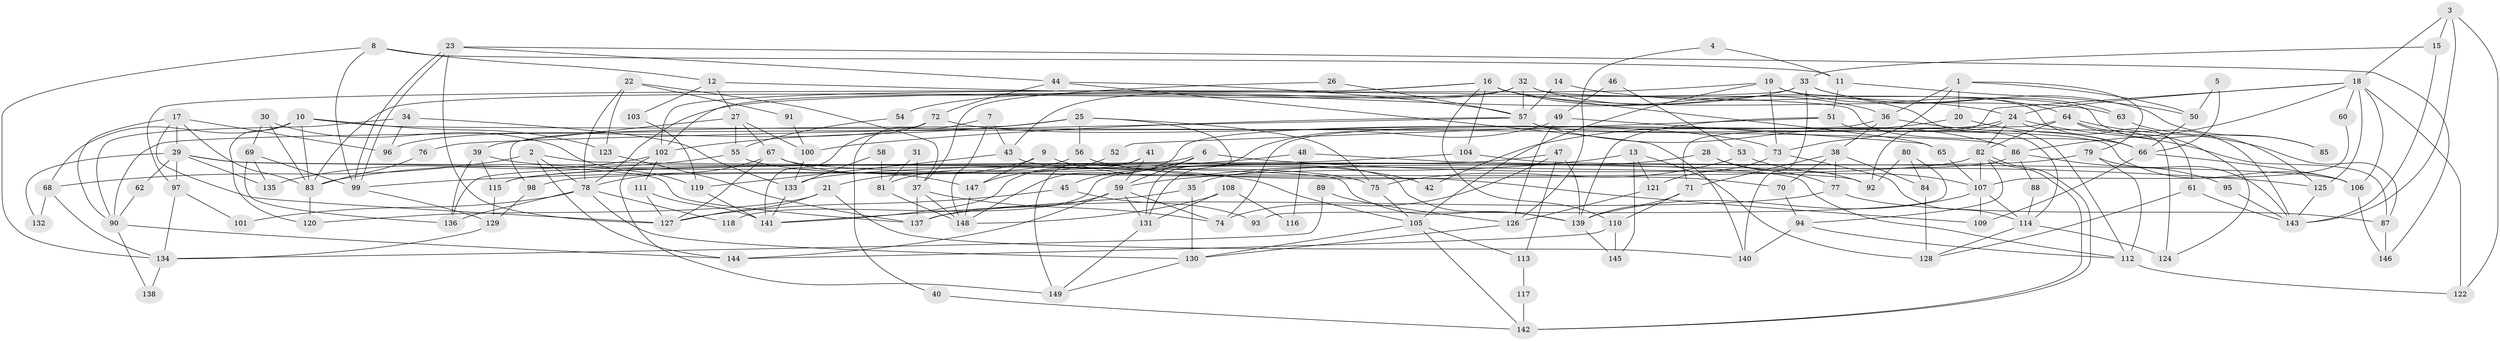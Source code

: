 // coarse degree distribution, {2: 0.20454545454545456, 5: 0.11363636363636363, 4: 0.20454545454545456, 6: 0.022727272727272728, 7: 0.11363636363636363, 9: 0.045454545454545456, 3: 0.09090909090909091, 13: 0.022727272727272728, 10: 0.045454545454545456, 8: 0.09090909090909091, 21: 0.022727272727272728, 16: 0.022727272727272728}
// Generated by graph-tools (version 1.1) at 2025/54/03/04/25 21:54:22]
// undirected, 149 vertices, 298 edges
graph export_dot {
graph [start="1"]
  node [color=gray90,style=filled];
  1;
  2;
  3;
  4;
  5;
  6;
  7;
  8;
  9;
  10;
  11;
  12;
  13;
  14;
  15;
  16;
  17;
  18;
  19;
  20;
  21;
  22;
  23;
  24;
  25;
  26;
  27;
  28;
  29;
  30;
  31;
  32;
  33;
  34;
  35;
  36;
  37;
  38;
  39;
  40;
  41;
  42;
  43;
  44;
  45;
  46;
  47;
  48;
  49;
  50;
  51;
  52;
  53;
  54;
  55;
  56;
  57;
  58;
  59;
  60;
  61;
  62;
  63;
  64;
  65;
  66;
  67;
  68;
  69;
  70;
  71;
  72;
  73;
  74;
  75;
  76;
  77;
  78;
  79;
  80;
  81;
  82;
  83;
  84;
  85;
  86;
  87;
  88;
  89;
  90;
  91;
  92;
  93;
  94;
  95;
  96;
  97;
  98;
  99;
  100;
  101;
  102;
  103;
  104;
  105;
  106;
  107;
  108;
  109;
  110;
  111;
  112;
  113;
  114;
  115;
  116;
  117;
  118;
  119;
  120;
  121;
  122;
  123;
  124;
  125;
  126;
  127;
  128;
  129;
  130;
  131;
  132;
  133;
  134;
  135;
  136;
  137;
  138;
  139;
  140;
  141;
  142;
  143;
  144;
  145;
  146;
  147;
  148;
  149;
  1 -- 79;
  1 -- 73;
  1 -- 20;
  1 -- 36;
  1 -- 50;
  2 -- 139;
  2 -- 78;
  2 -- 68;
  2 -- 144;
  3 -- 143;
  3 -- 18;
  3 -- 15;
  3 -- 122;
  4 -- 126;
  4 -- 11;
  5 -- 50;
  5 -- 66;
  6 -- 59;
  6 -- 125;
  6 -- 45;
  6 -- 136;
  7 -- 148;
  7 -- 43;
  7 -- 40;
  8 -- 134;
  8 -- 99;
  8 -- 11;
  8 -- 12;
  9 -- 147;
  9 -- 21;
  9 -- 42;
  10 -- 83;
  10 -- 123;
  10 -- 68;
  10 -- 86;
  10 -- 120;
  11 -- 50;
  11 -- 51;
  12 -- 27;
  12 -- 66;
  12 -- 103;
  13 -- 145;
  13 -- 128;
  13 -- 59;
  13 -- 121;
  14 -- 24;
  14 -- 57;
  15 -- 143;
  15 -- 33;
  16 -- 104;
  16 -- 102;
  16 -- 36;
  16 -- 63;
  16 -- 65;
  16 -- 97;
  16 -- 110;
  17 -- 83;
  17 -- 90;
  17 -- 29;
  17 -- 96;
  17 -- 127;
  18 -- 122;
  18 -- 106;
  18 -- 24;
  18 -- 60;
  18 -- 71;
  18 -- 86;
  18 -- 125;
  19 -- 105;
  19 -- 73;
  19 -- 61;
  19 -- 64;
  19 -- 78;
  20 -- 66;
  20 -- 42;
  21 -- 127;
  21 -- 120;
  21 -- 140;
  22 -- 78;
  22 -- 37;
  22 -- 91;
  22 -- 123;
  23 -- 146;
  23 -- 99;
  23 -- 99;
  23 -- 44;
  23 -- 127;
  24 -- 82;
  24 -- 87;
  24 -- 92;
  24 -- 124;
  24 -- 148;
  25 -- 98;
  25 -- 102;
  25 -- 56;
  25 -- 75;
  25 -- 131;
  26 -- 57;
  26 -- 37;
  27 -- 67;
  27 -- 39;
  27 -- 55;
  27 -- 100;
  28 -- 35;
  28 -- 92;
  28 -- 77;
  29 -- 137;
  29 -- 62;
  29 -- 92;
  29 -- 97;
  29 -- 132;
  29 -- 135;
  30 -- 83;
  30 -- 119;
  30 -- 69;
  31 -- 81;
  31 -- 37;
  32 -- 112;
  32 -- 102;
  32 -- 43;
  32 -- 57;
  32 -- 125;
  33 -- 140;
  33 -- 54;
  33 -- 63;
  33 -- 83;
  33 -- 85;
  34 -- 96;
  34 -- 133;
  34 -- 90;
  35 -- 130;
  35 -- 141;
  36 -- 38;
  36 -- 66;
  36 -- 74;
  37 -- 74;
  37 -- 137;
  37 -- 148;
  38 -- 71;
  38 -- 70;
  38 -- 77;
  38 -- 84;
  39 -- 136;
  39 -- 115;
  39 -- 105;
  40 -- 142;
  41 -- 149;
  41 -- 59;
  41 -- 141;
  43 -- 139;
  43 -- 119;
  44 -- 57;
  44 -- 72;
  44 -- 140;
  45 -- 127;
  45 -- 93;
  46 -- 49;
  46 -- 53;
  47 -- 74;
  47 -- 139;
  47 -- 113;
  47 -- 115;
  48 -- 112;
  48 -- 99;
  48 -- 116;
  49 -- 65;
  49 -- 131;
  49 -- 126;
  50 -- 66;
  51 -- 114;
  51 -- 52;
  51 -- 139;
  52 -- 147;
  53 -- 107;
  53 -- 75;
  54 -- 55;
  55 -- 75;
  55 -- 83;
  56 -- 70;
  56 -- 81;
  57 -- 86;
  57 -- 76;
  57 -- 100;
  57 -- 106;
  58 -- 81;
  58 -- 133;
  59 -- 144;
  59 -- 74;
  59 -- 131;
  59 -- 137;
  60 -- 107;
  61 -- 143;
  61 -- 128;
  62 -- 90;
  63 -- 85;
  64 -- 87;
  64 -- 82;
  64 -- 90;
  64 -- 124;
  64 -- 143;
  65 -- 107;
  66 -- 106;
  66 -- 109;
  67 -- 109;
  67 -- 127;
  67 -- 78;
  67 -- 147;
  68 -- 132;
  68 -- 134;
  69 -- 136;
  69 -- 99;
  69 -- 135;
  70 -- 94;
  71 -- 110;
  71 -- 139;
  72 -- 73;
  72 -- 96;
  72 -- 141;
  73 -- 114;
  73 -- 121;
  75 -- 105;
  76 -- 83;
  77 -- 87;
  77 -- 137;
  78 -- 101;
  78 -- 118;
  78 -- 130;
  78 -- 136;
  79 -- 143;
  79 -- 133;
  79 -- 112;
  80 -- 84;
  80 -- 92;
  80 -- 93;
  81 -- 148;
  82 -- 142;
  82 -- 142;
  82 -- 94;
  82 -- 98;
  82 -- 107;
  83 -- 120;
  84 -- 128;
  86 -- 88;
  86 -- 95;
  86 -- 118;
  87 -- 146;
  88 -- 114;
  89 -- 134;
  89 -- 126;
  90 -- 138;
  90 -- 144;
  91 -- 100;
  94 -- 140;
  94 -- 112;
  95 -- 143;
  97 -- 101;
  97 -- 134;
  98 -- 129;
  99 -- 129;
  100 -- 133;
  102 -- 135;
  102 -- 111;
  102 -- 149;
  103 -- 119;
  104 -- 115;
  104 -- 106;
  105 -- 130;
  105 -- 113;
  105 -- 142;
  106 -- 146;
  107 -- 139;
  107 -- 109;
  107 -- 114;
  108 -- 131;
  108 -- 148;
  108 -- 116;
  110 -- 144;
  110 -- 145;
  111 -- 141;
  111 -- 127;
  112 -- 122;
  113 -- 117;
  114 -- 124;
  114 -- 128;
  115 -- 129;
  117 -- 142;
  119 -- 141;
  121 -- 126;
  123 -- 137;
  125 -- 143;
  126 -- 130;
  129 -- 134;
  130 -- 149;
  131 -- 149;
  133 -- 141;
  134 -- 138;
  139 -- 145;
  147 -- 148;
}
